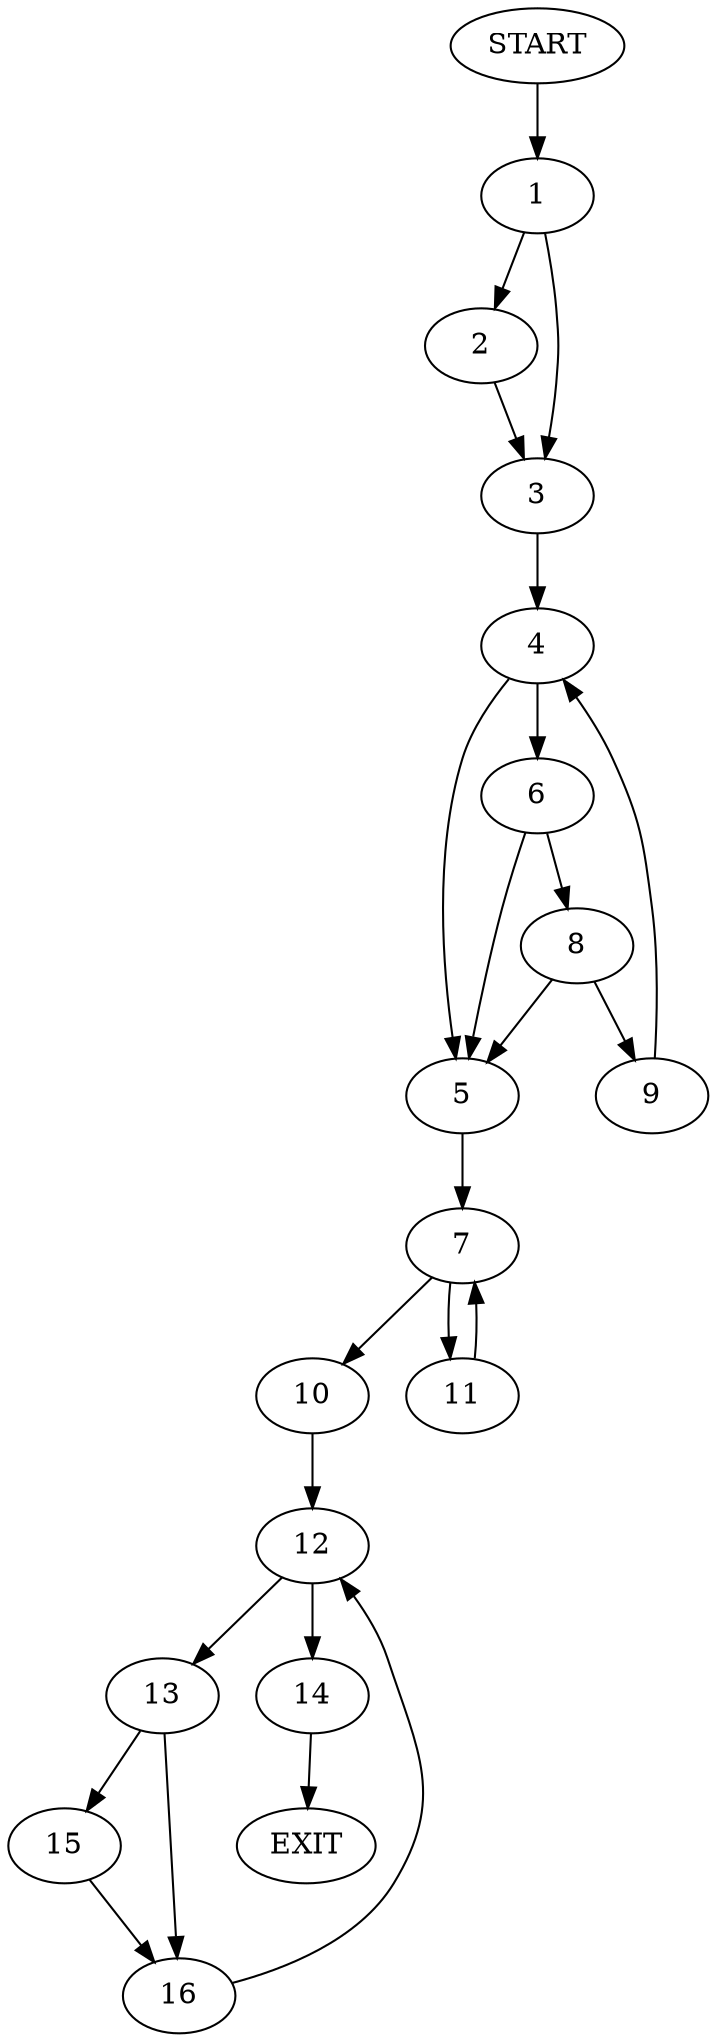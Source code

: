 digraph {
0 [label="START"]
17 [label="EXIT"]
0 -> 1
1 -> 2
1 -> 3
2 -> 3
3 -> 4
4 -> 5
4 -> 6
5 -> 7
6 -> 5
6 -> 8
8 -> 5
8 -> 9
9 -> 4
7 -> 10
7 -> 11
11 -> 7
10 -> 12
12 -> 13
12 -> 14
14 -> 17
13 -> 15
13 -> 16
15 -> 16
16 -> 12
}
